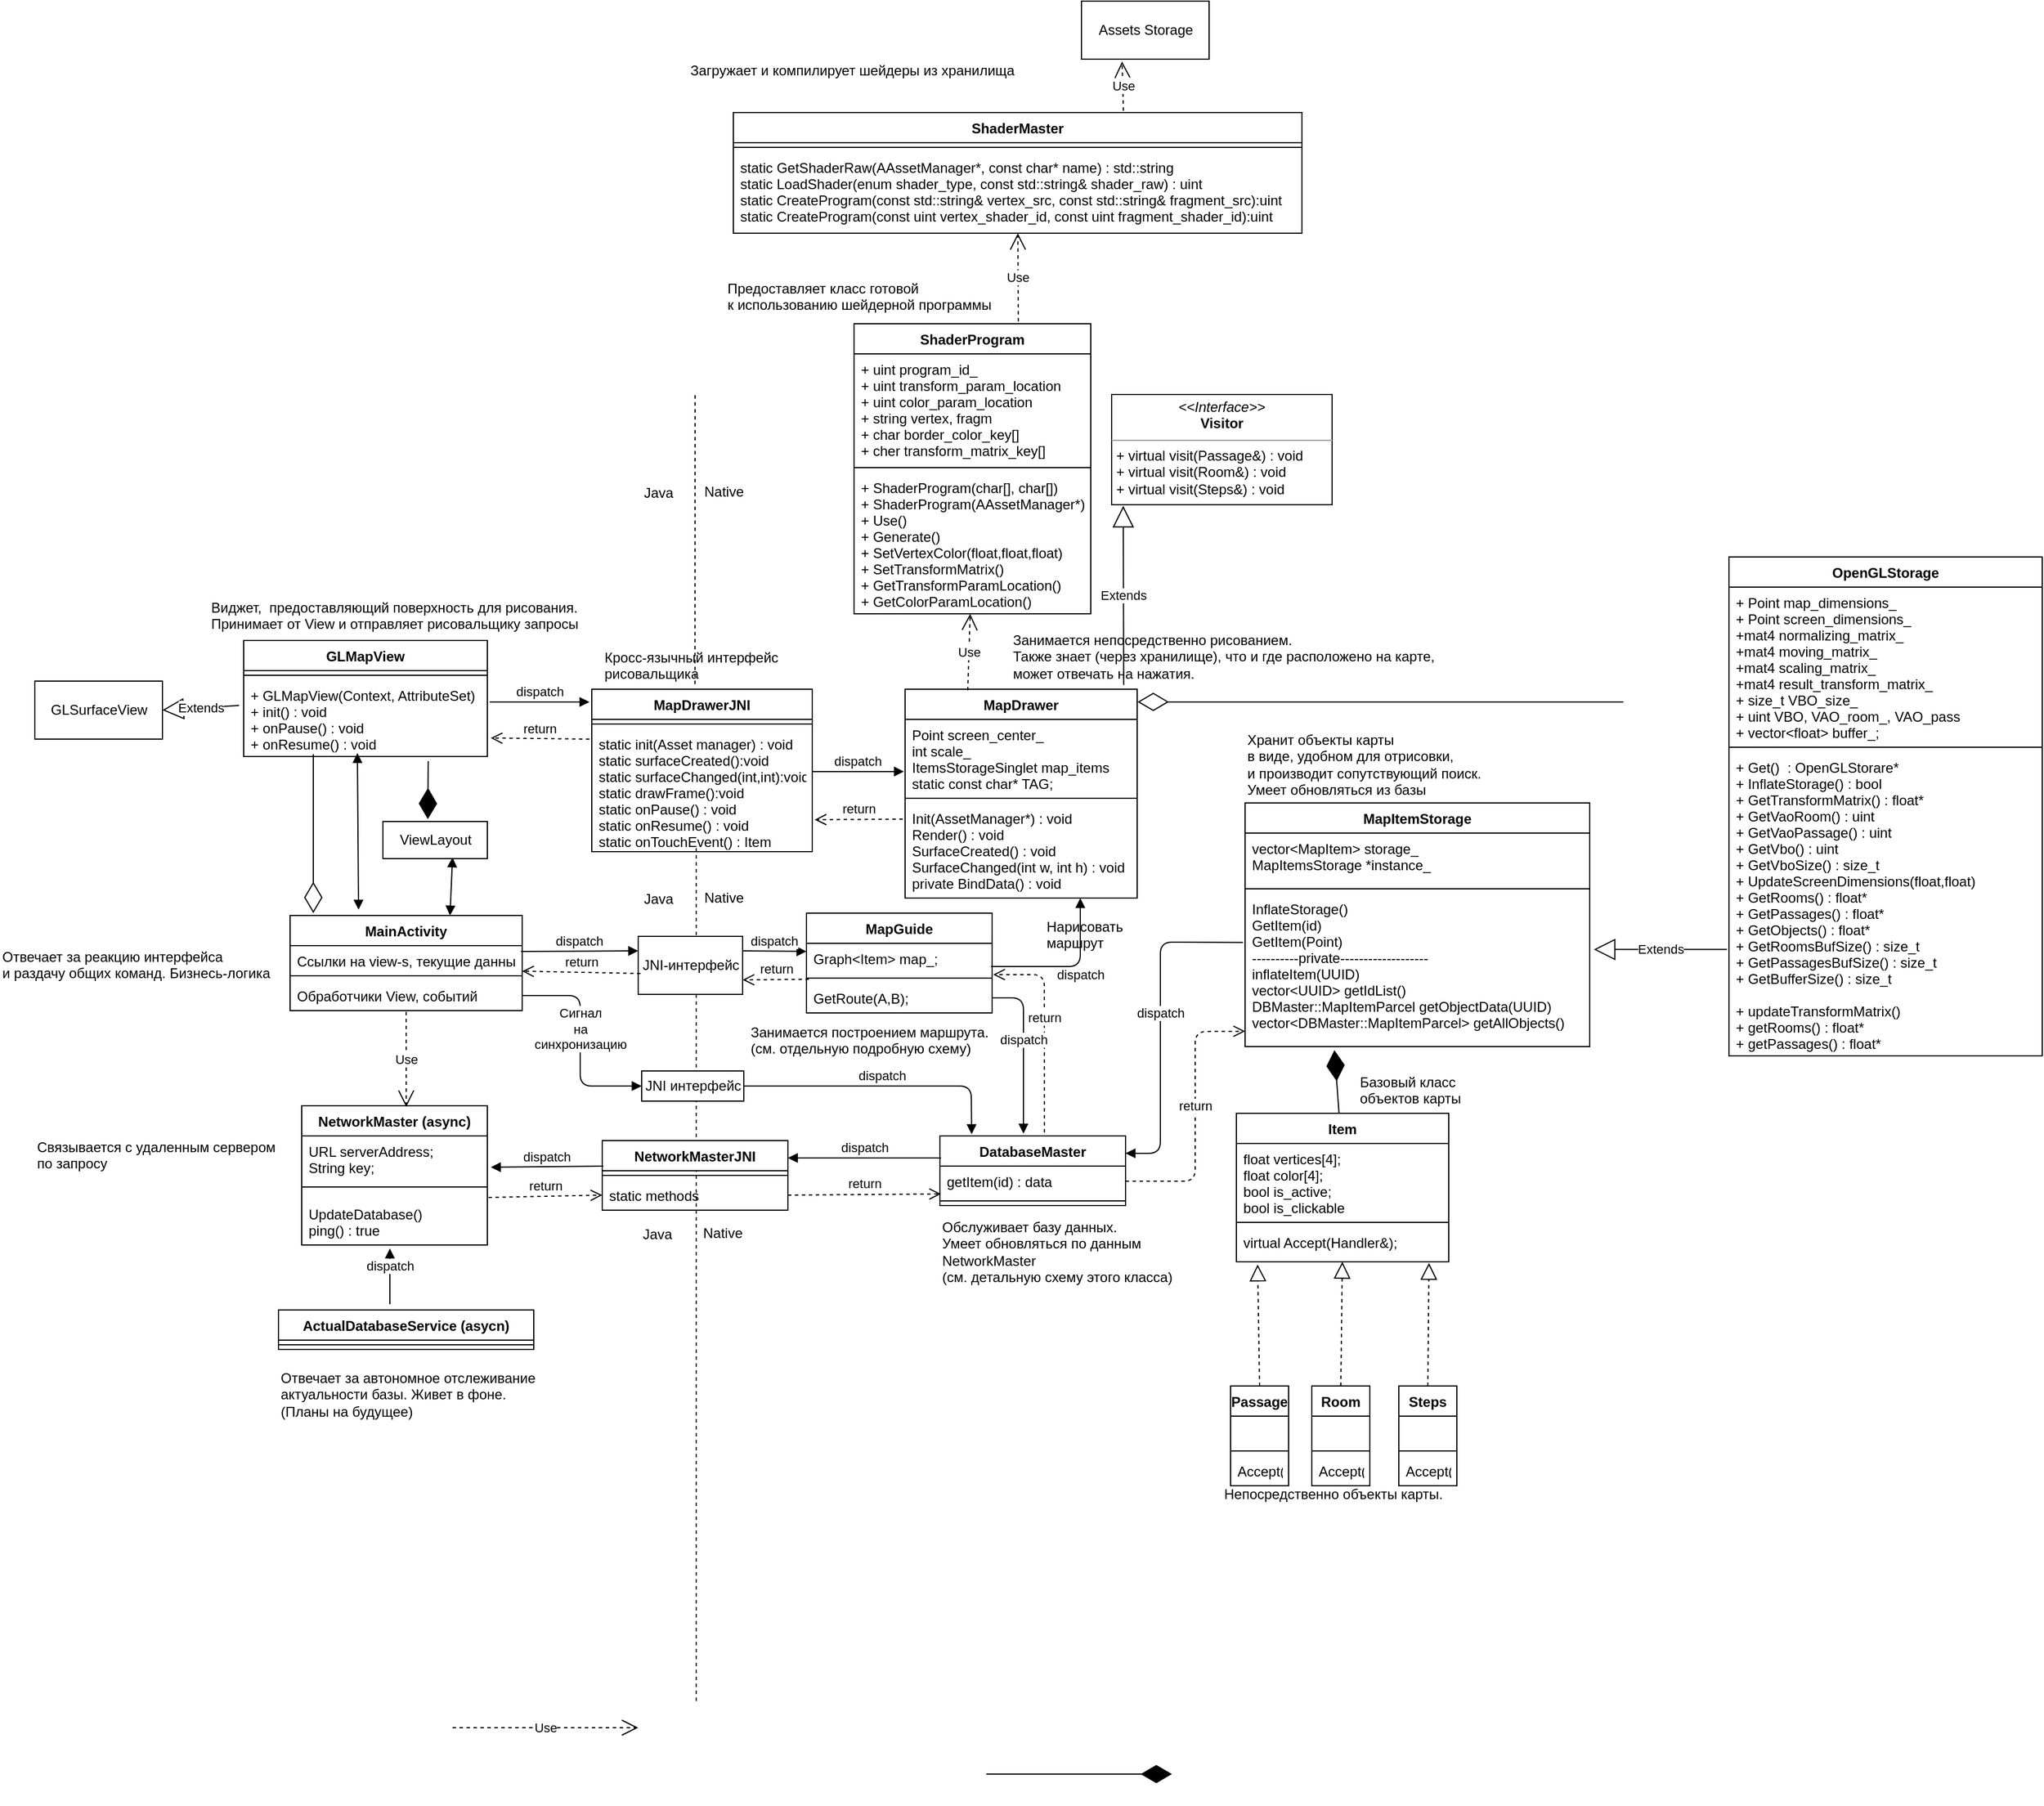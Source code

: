<mxfile version="10.6.6" type="github"><diagram id="JObJFHsDsAyNmRAxUqJW" name="Page-1"><mxGraphModel dx="1889" dy="1781" grid="1" gridSize="10" guides="1" tooltips="1" connect="1" arrows="1" fold="1" page="1" pageScale="1" pageWidth="827" pageHeight="1169" math="0" shadow="0"><root><mxCell id="0"/><mxCell id="1" parent="0"/><mxCell id="-09ubPwVREnSHtqxiurW-2" value="MainActivity" style="swimlane;fontStyle=1;align=center;verticalAlign=top;childLayout=stackLayout;horizontal=1;startSize=26;horizontalStack=0;resizeParent=1;resizeParentMax=0;resizeLast=0;collapsible=1;marginBottom=0;" parent="1" vertex="1"><mxGeometry x="110" y="100" width="200" height="82" as="geometry"/></mxCell><mxCell id="-09ubPwVREnSHtqxiurW-3" value="Ссылки на view-s, текущие данные" style="text;strokeColor=none;fillColor=none;align=left;verticalAlign=top;spacingLeft=4;spacingRight=4;overflow=hidden;rotatable=0;points=[[0,0.5],[1,0.5]];portConstraint=eastwest;" parent="-09ubPwVREnSHtqxiurW-2" vertex="1"><mxGeometry y="26" width="200" height="22" as="geometry"/></mxCell><mxCell id="-09ubPwVREnSHtqxiurW-4" value="" style="line;strokeWidth=1;fillColor=none;align=left;verticalAlign=middle;spacingTop=-1;spacingLeft=3;spacingRight=3;rotatable=0;labelPosition=right;points=[];portConstraint=eastwest;" parent="-09ubPwVREnSHtqxiurW-2" vertex="1"><mxGeometry y="48" width="200" height="8" as="geometry"/></mxCell><mxCell id="-09ubPwVREnSHtqxiurW-5" value="Обработчики View, событий" style="text;strokeColor=none;fillColor=none;align=left;verticalAlign=top;spacingLeft=4;spacingRight=4;overflow=hidden;rotatable=0;points=[[0,0.5],[1,0.5]];portConstraint=eastwest;" parent="-09ubPwVREnSHtqxiurW-2" vertex="1"><mxGeometry y="56" width="200" height="26" as="geometry"/></mxCell><mxCell id="D-iuBu81aCTmKDNgx_cH-1" value="MapDrawer" style="swimlane;fontStyle=1;align=center;verticalAlign=top;childLayout=stackLayout;horizontal=1;startSize=26;horizontalStack=0;resizeParent=1;resizeParentMax=0;resizeLast=0;collapsible=1;marginBottom=0;" parent="1" vertex="1"><mxGeometry x="640" y="-95" width="200" height="180" as="geometry"/></mxCell><mxCell id="D-iuBu81aCTmKDNgx_cH-2" value="Point screen_center_&#10;int scale_&#10;ItemsStorageSinglet map_items&#10;static const char* TAG;" style="text;strokeColor=none;fillColor=none;align=left;verticalAlign=top;spacingLeft=4;spacingRight=4;overflow=hidden;rotatable=0;points=[[0,0.5],[1,0.5]];portConstraint=eastwest;" parent="D-iuBu81aCTmKDNgx_cH-1" vertex="1"><mxGeometry y="26" width="200" height="64" as="geometry"/></mxCell><mxCell id="D-iuBu81aCTmKDNgx_cH-3" value="" style="line;strokeWidth=1;fillColor=none;align=left;verticalAlign=middle;spacingTop=-1;spacingLeft=3;spacingRight=3;rotatable=0;labelPosition=right;points=[];portConstraint=eastwest;" parent="D-iuBu81aCTmKDNgx_cH-1" vertex="1"><mxGeometry y="90" width="200" height="8" as="geometry"/></mxCell><mxCell id="D-iuBu81aCTmKDNgx_cH-4" value="Init(AssetManager*) : void&#10;Render() : void&#10;SurfaceCreated() : void&#10;SurfaceChanged(int w, int h) : void&#10;private BindData() : void&#10;&#10;" style="text;strokeColor=none;fillColor=none;align=left;verticalAlign=top;spacingLeft=4;spacingRight=4;overflow=hidden;rotatable=0;points=[[0,0.5],[1,0.5]];portConstraint=eastwest;" parent="D-iuBu81aCTmKDNgx_cH-1" vertex="1"><mxGeometry y="98" width="200" height="82" as="geometry"/></mxCell><mxCell id="D-iuBu81aCTmKDNgx_cH-6" value="MapItemStorage&#10;&#10;" style="swimlane;fontStyle=1;align=center;verticalAlign=top;childLayout=stackLayout;horizontal=1;startSize=26;horizontalStack=0;resizeParent=1;resizeParentMax=0;resizeLast=0;collapsible=1;marginBottom=0;" parent="1" vertex="1"><mxGeometry x="933" y="3" width="297" height="210" as="geometry"/></mxCell><mxCell id="D-iuBu81aCTmKDNgx_cH-7" value="vector&lt;MapItem&gt; storage_&#10;MapItemsStorage *instance_" style="text;strokeColor=none;fillColor=none;align=left;verticalAlign=top;spacingLeft=4;spacingRight=4;overflow=hidden;rotatable=0;points=[[0,0.5],[1,0.5]];portConstraint=eastwest;" parent="D-iuBu81aCTmKDNgx_cH-6" vertex="1"><mxGeometry y="26" width="297" height="44" as="geometry"/></mxCell><mxCell id="D-iuBu81aCTmKDNgx_cH-8" value="" style="line;strokeWidth=1;fillColor=none;align=left;verticalAlign=middle;spacingTop=-1;spacingLeft=3;spacingRight=3;rotatable=0;labelPosition=right;points=[];portConstraint=eastwest;" parent="D-iuBu81aCTmKDNgx_cH-6" vertex="1"><mxGeometry y="70" width="297" height="8" as="geometry"/></mxCell><mxCell id="D-iuBu81aCTmKDNgx_cH-9" value="InflateStorage()&#10;GetItem(id)&#10;GetItem(Point)&#10;----------private-------------------&#10;inflateItem(UUID)&#10;vector&lt;UUID&gt; getIdList()&#10;DBMaster::MapItemParcel getObjectData(UUID)&#10;vector&lt;DBMaster::MapItemParcel&gt; getAllObjects()&#10;" style="text;strokeColor=none;fillColor=none;align=left;verticalAlign=top;spacingLeft=4;spacingRight=4;overflow=hidden;rotatable=0;points=[[0,0.5],[1,0.5]];portConstraint=eastwest;" parent="D-iuBu81aCTmKDNgx_cH-6" vertex="1"><mxGeometry y="78" width="297" height="132" as="geometry"/></mxCell><mxCell id="D-iuBu81aCTmKDNgx_cH-11" value="Item&#10;&#10;" style="swimlane;fontStyle=1;align=center;verticalAlign=top;childLayout=stackLayout;horizontal=1;startSize=26;horizontalStack=0;resizeParent=1;resizeParentMax=0;resizeLast=0;collapsible=1;marginBottom=0;" parent="1" vertex="1"><mxGeometry x="925.5" y="270.5" width="183" height="128" as="geometry"/></mxCell><mxCell id="D-iuBu81aCTmKDNgx_cH-12" value="float vertices[4];&#10;float color[4];&#10;bool is_active;&#10;bool is_clickable" style="text;strokeColor=none;fillColor=none;align=left;verticalAlign=top;spacingLeft=4;spacingRight=4;overflow=hidden;rotatable=0;points=[[0,0.5],[1,0.5]];portConstraint=eastwest;" parent="D-iuBu81aCTmKDNgx_cH-11" vertex="1"><mxGeometry y="26" width="183" height="64" as="geometry"/></mxCell><mxCell id="D-iuBu81aCTmKDNgx_cH-13" value="" style="line;strokeWidth=1;fillColor=none;align=left;verticalAlign=middle;spacingTop=-1;spacingLeft=3;spacingRight=3;rotatable=0;labelPosition=right;points=[];portConstraint=eastwest;" parent="D-iuBu81aCTmKDNgx_cH-11" vertex="1"><mxGeometry y="90" width="183" height="8" as="geometry"/></mxCell><mxCell id="D-iuBu81aCTmKDNgx_cH-14" value="virtual Accept(Handler&amp;);" style="text;strokeColor=none;fillColor=none;align=left;verticalAlign=top;spacingLeft=4;spacingRight=4;overflow=hidden;rotatable=0;points=[[0,0.5],[1,0.5]];portConstraint=eastwest;" parent="D-iuBu81aCTmKDNgx_cH-11" vertex="1"><mxGeometry y="98" width="183" height="30" as="geometry"/></mxCell><mxCell id="D-iuBu81aCTmKDNgx_cH-15" value="" style="endArrow=diamondThin;endFill=1;endSize=24;html=1;" parent="1" edge="1"><mxGeometry width="160" relative="1" as="geometry"><mxPoint x="1014" y="271" as="sourcePoint"/><mxPoint x="1010" y="216" as="targetPoint"/></mxGeometry></mxCell><mxCell id="D-iuBu81aCTmKDNgx_cH-16" value="Passage" style="swimlane;fontStyle=1;align=center;verticalAlign=top;childLayout=stackLayout;horizontal=1;startSize=26;horizontalStack=0;resizeParent=1;resizeParentMax=0;resizeLast=0;collapsible=1;marginBottom=0;" parent="1" vertex="1"><mxGeometry x="920.5" y="505.5" width="50" height="86" as="geometry"/></mxCell><mxCell id="D-iuBu81aCTmKDNgx_cH-17" value=" " style="text;strokeColor=none;fillColor=none;align=left;verticalAlign=top;spacingLeft=4;spacingRight=4;overflow=hidden;rotatable=0;points=[[0,0.5],[1,0.5]];portConstraint=eastwest;" parent="D-iuBu81aCTmKDNgx_cH-16" vertex="1"><mxGeometry y="26" width="50" height="26" as="geometry"/></mxCell><mxCell id="D-iuBu81aCTmKDNgx_cH-18" value="" style="line;strokeWidth=1;fillColor=none;align=left;verticalAlign=middle;spacingTop=-1;spacingLeft=3;spacingRight=3;rotatable=0;labelPosition=right;points=[];portConstraint=eastwest;" parent="D-iuBu81aCTmKDNgx_cH-16" vertex="1"><mxGeometry y="52" width="50" height="8" as="geometry"/></mxCell><mxCell id="D-iuBu81aCTmKDNgx_cH-19" value="Accept()" style="text;strokeColor=none;fillColor=none;align=left;verticalAlign=top;spacingLeft=4;spacingRight=4;overflow=hidden;rotatable=0;points=[[0,0.5],[1,0.5]];portConstraint=eastwest;" parent="D-iuBu81aCTmKDNgx_cH-16" vertex="1"><mxGeometry y="60" width="50" height="26" as="geometry"/></mxCell><mxCell id="D-iuBu81aCTmKDNgx_cH-20" value="Room" style="swimlane;fontStyle=1;align=center;verticalAlign=top;childLayout=stackLayout;horizontal=1;startSize=26;horizontalStack=0;resizeParent=1;resizeParentMax=0;resizeLast=0;collapsible=1;marginBottom=0;" parent="1" vertex="1"><mxGeometry x="990.5" y="505.5" width="50" height="86" as="geometry"/></mxCell><mxCell id="D-iuBu81aCTmKDNgx_cH-21" value=" " style="text;strokeColor=none;fillColor=none;align=left;verticalAlign=top;spacingLeft=4;spacingRight=4;overflow=hidden;rotatable=0;points=[[0,0.5],[1,0.5]];portConstraint=eastwest;" parent="D-iuBu81aCTmKDNgx_cH-20" vertex="1"><mxGeometry y="26" width="50" height="26" as="geometry"/></mxCell><mxCell id="D-iuBu81aCTmKDNgx_cH-22" value="" style="line;strokeWidth=1;fillColor=none;align=left;verticalAlign=middle;spacingTop=-1;spacingLeft=3;spacingRight=3;rotatable=0;labelPosition=right;points=[];portConstraint=eastwest;" parent="D-iuBu81aCTmKDNgx_cH-20" vertex="1"><mxGeometry y="52" width="50" height="8" as="geometry"/></mxCell><mxCell id="D-iuBu81aCTmKDNgx_cH-23" value="Accept()" style="text;strokeColor=none;fillColor=none;align=left;verticalAlign=top;spacingLeft=4;spacingRight=4;overflow=hidden;rotatable=0;points=[[0,0.5],[1,0.5]];portConstraint=eastwest;" parent="D-iuBu81aCTmKDNgx_cH-20" vertex="1"><mxGeometry y="60" width="50" height="26" as="geometry"/></mxCell><mxCell id="D-iuBu81aCTmKDNgx_cH-24" value="Steps&#10;&#10;" style="swimlane;fontStyle=1;align=center;verticalAlign=top;childLayout=stackLayout;horizontal=1;startSize=26;horizontalStack=0;resizeParent=1;resizeParentMax=0;resizeLast=0;collapsible=1;marginBottom=0;" parent="1" vertex="1"><mxGeometry x="1065.5" y="505.5" width="50" height="86" as="geometry"/></mxCell><mxCell id="D-iuBu81aCTmKDNgx_cH-25" value=" " style="text;strokeColor=none;fillColor=none;align=left;verticalAlign=top;spacingLeft=4;spacingRight=4;overflow=hidden;rotatable=0;points=[[0,0.5],[1,0.5]];portConstraint=eastwest;" parent="D-iuBu81aCTmKDNgx_cH-24" vertex="1"><mxGeometry y="26" width="50" height="26" as="geometry"/></mxCell><mxCell id="D-iuBu81aCTmKDNgx_cH-26" value="" style="line;strokeWidth=1;fillColor=none;align=left;verticalAlign=middle;spacingTop=-1;spacingLeft=3;spacingRight=3;rotatable=0;labelPosition=right;points=[];portConstraint=eastwest;" parent="D-iuBu81aCTmKDNgx_cH-24" vertex="1"><mxGeometry y="52" width="50" height="8" as="geometry"/></mxCell><mxCell id="D-iuBu81aCTmKDNgx_cH-27" value="Accept()" style="text;strokeColor=none;fillColor=none;align=left;verticalAlign=top;spacingLeft=4;spacingRight=4;overflow=hidden;rotatable=0;points=[[0,0.5],[1,0.5]];portConstraint=eastwest;" parent="D-iuBu81aCTmKDNgx_cH-24" vertex="1"><mxGeometry y="60" width="50" height="26" as="geometry"/></mxCell><mxCell id="D-iuBu81aCTmKDNgx_cH-30" value="" style="endArrow=block;dashed=1;endFill=0;endSize=12;html=1;exitX=0.5;exitY=0;exitDx=0;exitDy=0;entryX=0.907;entryY=1.033;entryDx=0;entryDy=0;entryPerimeter=0;" parent="1" source="D-iuBu81aCTmKDNgx_cH-24" target="D-iuBu81aCTmKDNgx_cH-14" edge="1"><mxGeometry width="160" relative="1" as="geometry"><mxPoint x="820" y="615" as="sourcePoint"/><mxPoint x="800" y="546" as="targetPoint"/><Array as="points"/></mxGeometry></mxCell><mxCell id="D-iuBu81aCTmKDNgx_cH-33" value="" style="endArrow=block;dashed=1;endFill=0;endSize=12;html=1;exitX=0.5;exitY=0;exitDx=0;exitDy=0;entryX=0.1;entryY=1.077;entryDx=0;entryDy=0;entryPerimeter=0;" parent="1" source="D-iuBu81aCTmKDNgx_cH-16" target="D-iuBu81aCTmKDNgx_cH-14" edge="1"><mxGeometry width="160" relative="1" as="geometry"><mxPoint x="470" y="595" as="sourcePoint"/><mxPoint x="659" y="614" as="targetPoint"/><Array as="points"/></mxGeometry></mxCell><mxCell id="D-iuBu81aCTmKDNgx_cH-34" value="" style="endArrow=block;dashed=1;endFill=0;endSize=12;html=1;exitX=0.5;exitY=0;exitDx=0;exitDy=0;" parent="1" source="D-iuBu81aCTmKDNgx_cH-20" target="D-iuBu81aCTmKDNgx_cH-14" edge="1"><mxGeometry width="160" relative="1" as="geometry"><mxPoint x="650" y="635" as="sourcePoint"/><mxPoint x="707" y="546" as="targetPoint"/></mxGeometry></mxCell><mxCell id="D-iuBu81aCTmKDNgx_cH-39" value="ActualDatabaseService (asycn)" style="swimlane;fontStyle=1;align=center;verticalAlign=top;childLayout=stackLayout;horizontal=1;startSize=26;horizontalStack=0;resizeParent=1;resizeParentMax=0;resizeLast=0;collapsible=1;marginBottom=0;" parent="1" vertex="1"><mxGeometry x="100" y="440" width="220" height="34" as="geometry"/></mxCell><mxCell id="D-iuBu81aCTmKDNgx_cH-41" value="" style="line;strokeWidth=1;fillColor=none;align=left;verticalAlign=middle;spacingTop=-1;spacingLeft=3;spacingRight=3;rotatable=0;labelPosition=right;points=[];portConstraint=eastwest;" parent="D-iuBu81aCTmKDNgx_cH-39" vertex="1"><mxGeometry y="26" width="220" height="8" as="geometry"/></mxCell><mxCell id="D-iuBu81aCTmKDNgx_cH-43" value="ViewLayout&lt;br&gt;" style="html=1;" parent="1" vertex="1"><mxGeometry x="190" y="19" width="90" height="32" as="geometry"/></mxCell><mxCell id="D-iuBu81aCTmKDNgx_cH-44" value="" style="endArrow=block;startArrow=block;endFill=1;startFill=1;html=1;entryX=0.689;entryY=0;entryDx=0;entryDy=0;entryPerimeter=0;" parent="1" target="-09ubPwVREnSHtqxiurW-2" edge="1"><mxGeometry width="160" relative="1" as="geometry"><mxPoint x="250" y="50" as="sourcePoint"/><mxPoint x="193" y="100" as="targetPoint"/></mxGeometry></mxCell><mxCell id="D-iuBu81aCTmKDNgx_cH-53" value="NetworkMaster (async)&#10;" style="swimlane;fontStyle=1;align=center;verticalAlign=top;childLayout=stackLayout;horizontal=1;startSize=26;horizontalStack=0;resizeParent=1;resizeParentMax=0;resizeLast=0;collapsible=1;marginBottom=0;" parent="1" vertex="1"><mxGeometry x="120" y="264" width="160" height="120" as="geometry"/></mxCell><mxCell id="D-iuBu81aCTmKDNgx_cH-54" value="URL serverAddress;&#10;String key;&#10;" style="text;strokeColor=none;fillColor=none;align=left;verticalAlign=top;spacingLeft=4;spacingRight=4;overflow=hidden;rotatable=0;points=[[0,0.5],[1,0.5]];portConstraint=eastwest;" parent="D-iuBu81aCTmKDNgx_cH-53" vertex="1"><mxGeometry y="26" width="160" height="34" as="geometry"/></mxCell><mxCell id="D-iuBu81aCTmKDNgx_cH-55" value="" style="line;strokeWidth=1;fillColor=none;align=left;verticalAlign=middle;spacingTop=-1;spacingLeft=3;spacingRight=3;rotatable=0;labelPosition=right;points=[];portConstraint=eastwest;" parent="D-iuBu81aCTmKDNgx_cH-53" vertex="1"><mxGeometry y="60" width="160" height="20" as="geometry"/></mxCell><mxCell id="D-iuBu81aCTmKDNgx_cH-56" value="UpdateDatabase()&#10;ping() : true&#10;" style="text;strokeColor=none;fillColor=none;align=left;verticalAlign=top;spacingLeft=4;spacingRight=4;overflow=hidden;rotatable=0;points=[[0,0.5],[1,0.5]];portConstraint=eastwest;" parent="D-iuBu81aCTmKDNgx_cH-53" vertex="1"><mxGeometry y="80" width="160" height="40" as="geometry"/></mxCell><mxCell id="D-iuBu81aCTmKDNgx_cH-45" value="DatabaseMaster" style="swimlane;fontStyle=1;align=center;verticalAlign=top;childLayout=stackLayout;horizontal=1;startSize=26;horizontalStack=0;resizeParent=1;resizeParentMax=0;resizeLast=0;collapsible=1;marginBottom=0;" parent="1" vertex="1"><mxGeometry x="670" y="290" width="160" height="60" as="geometry"/></mxCell><mxCell id="D-iuBu81aCTmKDNgx_cH-46" value="getItem(id) : data" style="text;strokeColor=none;fillColor=none;align=left;verticalAlign=top;spacingLeft=4;spacingRight=4;overflow=hidden;rotatable=0;points=[[0,0.5],[1,0.5]];portConstraint=eastwest;" parent="D-iuBu81aCTmKDNgx_cH-45" vertex="1"><mxGeometry y="26" width="160" height="26" as="geometry"/></mxCell><mxCell id="D-iuBu81aCTmKDNgx_cH-47" value="" style="line;strokeWidth=1;fillColor=none;align=left;verticalAlign=middle;spacingTop=-1;spacingLeft=3;spacingRight=3;rotatable=0;labelPosition=right;points=[];portConstraint=eastwest;" parent="D-iuBu81aCTmKDNgx_cH-45" vertex="1"><mxGeometry y="52" width="160" height="8" as="geometry"/></mxCell><mxCell id="D-iuBu81aCTmKDNgx_cH-66" value="" style="endArrow=diamondThin;endFill=1;endSize=24;html=1;entryX=0.43;entryY=-0.062;entryDx=0;entryDy=0;entryPerimeter=0;" parent="1" target="D-iuBu81aCTmKDNgx_cH-43" edge="1"><mxGeometry width="160" relative="1" as="geometry"><mxPoint x="229" y="-33" as="sourcePoint"/><mxPoint x="120" as="targetPoint"/></mxGeometry></mxCell><mxCell id="D-iuBu81aCTmKDNgx_cH-74" value="MapGuide" style="swimlane;fontStyle=1;align=center;verticalAlign=top;childLayout=stackLayout;horizontal=1;startSize=26;horizontalStack=0;resizeParent=1;resizeParentMax=0;resizeLast=0;collapsible=1;marginBottom=0;" parent="1" vertex="1"><mxGeometry x="555" y="98" width="160" height="86" as="geometry"/></mxCell><mxCell id="D-iuBu81aCTmKDNgx_cH-75" value="Graph&lt;Item&gt; map_;" style="text;strokeColor=none;fillColor=none;align=left;verticalAlign=top;spacingLeft=4;spacingRight=4;overflow=hidden;rotatable=0;points=[[0,0.5],[1,0.5]];portConstraint=eastwest;" parent="D-iuBu81aCTmKDNgx_cH-74" vertex="1"><mxGeometry y="26" width="160" height="26" as="geometry"/></mxCell><mxCell id="D-iuBu81aCTmKDNgx_cH-76" value="" style="line;strokeWidth=1;fillColor=none;align=left;verticalAlign=middle;spacingTop=-1;spacingLeft=3;spacingRight=3;rotatable=0;labelPosition=right;points=[];portConstraint=eastwest;" parent="D-iuBu81aCTmKDNgx_cH-74" vertex="1"><mxGeometry y="52" width="160" height="8" as="geometry"/></mxCell><mxCell id="D-iuBu81aCTmKDNgx_cH-77" value="GetRoute(A,B);" style="text;strokeColor=none;fillColor=none;align=left;verticalAlign=top;spacingLeft=4;spacingRight=4;overflow=hidden;rotatable=0;points=[[0,0.5],[1,0.5]];portConstraint=eastwest;" parent="D-iuBu81aCTmKDNgx_cH-74" vertex="1"><mxGeometry y="60" width="160" height="26" as="geometry"/></mxCell><mxCell id="Pc6tidjPxC1GmrW9i4BO-1" value="GLSurfaceView&lt;br&gt;" style="html=1;" parent="1" vertex="1"><mxGeometry x="-110" y="-102" width="110" height="50" as="geometry"/></mxCell><mxCell id="Pc6tidjPxC1GmrW9i4BO-2" value="Extends" style="endArrow=block;endSize=16;endFill=0;html=1;exitX=-0.019;exitY=0.333;exitDx=0;exitDy=0;entryX=1;entryY=0.5;entryDx=0;entryDy=0;exitPerimeter=0;" parent="1" source="Pc6tidjPxC1GmrW9i4BO-46" target="Pc6tidjPxC1GmrW9i4BO-1" edge="1"><mxGeometry width="160" relative="1" as="geometry"><mxPoint x="190" y="-80" as="sourcePoint"/><mxPoint x="400" y="-120" as="targetPoint"/></mxGeometry></mxCell><mxCell id="Pc6tidjPxC1GmrW9i4BO-4" value="MapDrawerJNI" style="swimlane;fontStyle=1;align=center;verticalAlign=top;childLayout=stackLayout;horizontal=1;startSize=26;horizontalStack=0;resizeParent=1;resizeParentMax=0;resizeLast=0;collapsible=1;marginBottom=0;" parent="1" vertex="1"><mxGeometry x="370" y="-95" width="190" height="140" as="geometry"/></mxCell><mxCell id="Pc6tidjPxC1GmrW9i4BO-6" value="" style="line;strokeWidth=1;fillColor=none;align=left;verticalAlign=middle;spacingTop=-1;spacingLeft=3;spacingRight=3;rotatable=0;labelPosition=right;points=[];portConstraint=eastwest;" parent="Pc6tidjPxC1GmrW9i4BO-4" vertex="1"><mxGeometry y="26" width="190" height="8" as="geometry"/></mxCell><mxCell id="Pc6tidjPxC1GmrW9i4BO-7" value="static init(Asset manager) : void&#10;static surfaceCreated():void&#10;static surfaceChanged(int,int):void&#10;static drawFrame():void&#10;static onPause() : void&#10;static onResume() : void&#10;static onTouchEvent() : Item&#10;" style="text;strokeColor=none;fillColor=none;align=left;verticalAlign=top;spacingLeft=4;spacingRight=4;overflow=hidden;rotatable=0;points=[[0,0.5],[1,0.5]];portConstraint=eastwest;" parent="Pc6tidjPxC1GmrW9i4BO-4" vertex="1"><mxGeometry y="34" width="190" height="106" as="geometry"/></mxCell><mxCell id="Pc6tidjPxC1GmrW9i4BO-12" value="ShaderMaster" style="swimlane;fontStyle=1;align=center;verticalAlign=top;childLayout=stackLayout;horizontal=1;startSize=26;horizontalStack=0;resizeParent=1;resizeParentMax=0;resizeLast=0;collapsible=1;marginBottom=0;" parent="1" vertex="1"><mxGeometry x="492" y="-592" width="490" height="104" as="geometry"/></mxCell><mxCell id="Pc6tidjPxC1GmrW9i4BO-14" value="" style="line;strokeWidth=1;fillColor=none;align=left;verticalAlign=middle;spacingTop=-1;spacingLeft=3;spacingRight=3;rotatable=0;labelPosition=right;points=[];portConstraint=eastwest;" parent="Pc6tidjPxC1GmrW9i4BO-12" vertex="1"><mxGeometry y="26" width="490" height="8" as="geometry"/></mxCell><mxCell id="Pc6tidjPxC1GmrW9i4BO-15" value="static GetShaderRaw(AAssetManager*, const char* name) : std::string&#10;static LoadShader(enum shader_type, const std::string&amp; shader_raw) : uint&#10;static CreateProgram(const std::string&amp; vertex_src, const std::string&amp; fragment_src):uint&#10;static CreateProgram(const uint vertex_shader_id, const uint fragment_shader_id):uint&#10;" style="text;strokeColor=none;fillColor=none;align=left;verticalAlign=top;spacingLeft=4;spacingRight=4;overflow=hidden;rotatable=0;points=[[0,0.5],[1,0.5]];portConstraint=eastwest;" parent="Pc6tidjPxC1GmrW9i4BO-12" vertex="1"><mxGeometry y="34" width="490" height="70" as="geometry"/></mxCell><mxCell id="Pc6tidjPxC1GmrW9i4BO-18" value="dispatch" style="html=1;verticalAlign=bottom;endArrow=block;exitX=1.01;exitY=0.288;exitDx=0;exitDy=0;exitPerimeter=0;" parent="1" source="Pc6tidjPxC1GmrW9i4BO-46" edge="1"><mxGeometry width="80" relative="1" as="geometry"><mxPoint x="245" y="-55" as="sourcePoint"/><mxPoint x="368" y="-84" as="targetPoint"/></mxGeometry></mxCell><mxCell id="Pc6tidjPxC1GmrW9i4BO-19" value="dispatch" style="html=1;verticalAlign=bottom;endArrow=block;entryX=-0.005;entryY=0.703;entryDx=0;entryDy=0;entryPerimeter=0;" parent="1" target="D-iuBu81aCTmKDNgx_cH-2" edge="1"><mxGeometry width="80" relative="1" as="geometry"><mxPoint x="560" y="-24" as="sourcePoint"/><mxPoint x="640" y="-30" as="targetPoint"/></mxGeometry></mxCell><mxCell id="Pc6tidjPxC1GmrW9i4BO-22" value="" style="endArrow=none;dashed=1;html=1;" parent="1" edge="1"><mxGeometry width="50" height="50" relative="1" as="geometry"><mxPoint x="460" y="777" as="sourcePoint"/><mxPoint x="460" y="40" as="targetPoint"/></mxGeometry></mxCell><mxCell id="Pc6tidjPxC1GmrW9i4BO-25" value="Java" style="text;html=1;resizable=0;points=[];autosize=1;align=left;verticalAlign=top;spacingTop=-4;" parent="1" vertex="1"><mxGeometry x="413" y="-274" width="40" height="20" as="geometry"/></mxCell><mxCell id="Pc6tidjPxC1GmrW9i4BO-26" value="Native&lt;br&gt;" style="text;html=1;resizable=0;points=[];autosize=1;align=left;verticalAlign=top;spacingTop=-4;" parent="1" vertex="1"><mxGeometry x="465" y="-275" width="50" height="20" as="geometry"/></mxCell><mxCell id="Pc6tidjPxC1GmrW9i4BO-28" value="Java" style="text;html=1;resizable=0;points=[];autosize=1;align=left;verticalAlign=top;spacingTop=-4;" parent="1" vertex="1"><mxGeometry x="413" y="75.5" width="40" height="20" as="geometry"/></mxCell><mxCell id="Pc6tidjPxC1GmrW9i4BO-29" value="Native&lt;br&gt;" style="text;html=1;resizable=0;points=[];autosize=1;align=left;verticalAlign=top;spacingTop=-4;" parent="1" vertex="1"><mxGeometry x="465" y="74.5" width="50" height="20" as="geometry"/></mxCell><mxCell id="Pc6tidjPxC1GmrW9i4BO-31" value="Java" style="text;html=1;resizable=0;points=[];autosize=1;align=left;verticalAlign=top;spacingTop=-4;" parent="1" vertex="1"><mxGeometry x="412" y="365" width="40" height="20" as="geometry"/></mxCell><mxCell id="Pc6tidjPxC1GmrW9i4BO-32" value="Native&lt;br&gt;" style="text;html=1;resizable=0;points=[];autosize=1;align=left;verticalAlign=top;spacingTop=-4;" parent="1" vertex="1"><mxGeometry x="464" y="364" width="50" height="20" as="geometry"/></mxCell><mxCell id="Pc6tidjPxC1GmrW9i4BO-33" value="" style="endArrow=none;dashed=1;html=1;exitX=0.468;exitY=-0.031;exitDx=0;exitDy=0;exitPerimeter=0;" parent="1" source="Pc6tidjPxC1GmrW9i4BO-4" edge="1"><mxGeometry width="50" height="50" relative="1" as="geometry"><mxPoint x="440" y="-300" as="sourcePoint"/><mxPoint x="459" y="-350" as="targetPoint"/></mxGeometry></mxCell><mxCell id="Pc6tidjPxC1GmrW9i4BO-35" value="Assets Storage" style="html=1;" parent="1" vertex="1"><mxGeometry x="792" y="-688" width="110" height="50" as="geometry"/></mxCell><mxCell id="Pc6tidjPxC1GmrW9i4BO-36" value="Use" style="endArrow=open;endSize=12;dashed=1;html=1;exitX=0.686;exitY=-0.015;exitDx=0;exitDy=0;exitPerimeter=0;entryX=0.318;entryY=1.04;entryDx=0;entryDy=0;entryPerimeter=0;" parent="1" source="Pc6tidjPxC1GmrW9i4BO-12" target="Pc6tidjPxC1GmrW9i4BO-35" edge="1"><mxGeometry width="160" relative="1" as="geometry"><mxPoint x="772" y="-428" as="sourcePoint"/><mxPoint x="932" y="-428" as="targetPoint"/></mxGeometry></mxCell><mxCell id="Pc6tidjPxC1GmrW9i4BO-43" value="GLMapView" style="swimlane;fontStyle=1;align=center;verticalAlign=top;childLayout=stackLayout;horizontal=1;startSize=26;horizontalStack=0;resizeParent=1;resizeParentMax=0;resizeLast=0;collapsible=1;marginBottom=0;" parent="1" vertex="1"><mxGeometry x="70" y="-137" width="210" height="100" as="geometry"/></mxCell><mxCell id="Pc6tidjPxC1GmrW9i4BO-45" value="" style="line;strokeWidth=1;fillColor=none;align=left;verticalAlign=middle;spacingTop=-1;spacingLeft=3;spacingRight=3;rotatable=0;labelPosition=right;points=[];portConstraint=eastwest;" parent="Pc6tidjPxC1GmrW9i4BO-43" vertex="1"><mxGeometry y="26" width="210" height="8" as="geometry"/></mxCell><mxCell id="Pc6tidjPxC1GmrW9i4BO-46" value="+ GLMapView(Context, AttributeSet)&#10;+ init() : void&#10;+ onPause() : void&#10;+ onResume() : void&#10;" style="text;strokeColor=none;fillColor=none;align=left;verticalAlign=top;spacingLeft=4;spacingRight=4;overflow=hidden;rotatable=0;points=[[0,0.5],[1,0.5]];portConstraint=eastwest;" parent="Pc6tidjPxC1GmrW9i4BO-43" vertex="1"><mxGeometry y="34" width="210" height="66" as="geometry"/></mxCell><mxCell id="JPQQ3kPfXirKGYswanKx-2" value="Виджет,&amp;nbsp; предоставляющий поверхность для рисования.&lt;br&gt;Принимает от View и отправляет рисовальщику запросы&lt;br&gt;" style="text;html=1;resizable=0;points=[];autosize=1;align=left;verticalAlign=top;spacingTop=-4;" parent="1" vertex="1"><mxGeometry x="40" y="-175" width="330" height="30" as="geometry"/></mxCell><mxCell id="JPQQ3kPfXirKGYswanKx-5" value="Отвечает за реакцию интерфейса&lt;br&gt;и раздачу общих команд. Бизнесь-логика&lt;br&gt;" style="text;html=1;resizable=0;points=[];autosize=1;align=left;verticalAlign=top;spacingTop=-4;" parent="1" vertex="1"><mxGeometry x="-140" y="126" width="250" height="30" as="geometry"/></mxCell><mxCell id="JPQQ3kPfXirKGYswanKx-7" value="Кросс-язычный интерфейс&lt;br&gt;рисовальщика&lt;br&gt;" style="text;html=1;resizable=0;points=[];autosize=1;align=left;verticalAlign=top;spacingTop=-4;" parent="1" vertex="1"><mxGeometry x="379" y="-132" width="170" height="30" as="geometry"/></mxCell><mxCell id="JPQQ3kPfXirKGYswanKx-8" value="Занимается непосредственно рисованием.&lt;br&gt;Также знает (через хранилище), что и где расположено на карте,&lt;br&gt;может отвечать на нажатия.&lt;br&gt;" style="text;html=1;resizable=0;points=[];autosize=1;align=left;verticalAlign=top;spacingTop=-4;" parent="1" vertex="1"><mxGeometry x="730.5" y="-147.5" width="380" height="40" as="geometry"/></mxCell><mxCell id="JPQQ3kPfXirKGYswanKx-9" value="Загружает и компилирует шейдеры из хранилища" style="text;html=1;resizable=0;points=[];autosize=1;align=left;verticalAlign=top;spacingTop=-4;" parent="1" vertex="1"><mxGeometry x="453" y="-638" width="290" height="20" as="geometry"/></mxCell><mxCell id="JPQQ3kPfXirKGYswanKx-12" value="Хранит объекты карты&lt;br&gt;в виде, удобном для отрисовки,&lt;br&gt;и производит сопутствующий поиск.&lt;br&gt;Умеет обновляться из базы&lt;br&gt;" style="text;html=1;resizable=0;points=[];autosize=1;align=left;verticalAlign=top;spacingTop=-4;" parent="1" vertex="1"><mxGeometry x="933" y="-61" width="220" height="60" as="geometry"/></mxCell><mxCell id="JPQQ3kPfXirKGYswanKx-14" value="Связывается с удаленным сервером&lt;br&gt;по запросу&lt;br&gt;" style="text;html=1;resizable=0;points=[];autosize=1;align=left;verticalAlign=top;spacingTop=-4;" parent="1" vertex="1"><mxGeometry x="-110" y="290" width="220" height="30" as="geometry"/></mxCell><mxCell id="JPQQ3kPfXirKGYswanKx-15" value="Отвечает за автономное отслеживание&lt;br&gt;актуальности базы. Живет в фоне.&lt;br&gt;(Планы на будущее)&lt;br&gt;" style="text;html=1;resizable=0;points=[];autosize=1;align=left;verticalAlign=top;spacingTop=-4;" parent="1" vertex="1"><mxGeometry x="100" y="489" width="240" height="40" as="geometry"/></mxCell><mxCell id="JPQQ3kPfXirKGYswanKx-16" value="Обслуживает базу данных.&amp;nbsp;&lt;br&gt;Умеет обновляться по данным&lt;br&gt;NetworkMaster&lt;br&gt;(см. детальную схему этого класса)&lt;br&gt;" style="text;html=1;resizable=0;points=[];autosize=1;align=left;verticalAlign=top;spacingTop=-4;" parent="1" vertex="1"><mxGeometry x="670" y="358.5" width="210" height="60" as="geometry"/></mxCell><mxCell id="JPQQ3kPfXirKGYswanKx-17" value="Базовый класс&lt;br&gt;объектов карты&lt;br&gt;" style="text;html=1;resizable=0;points=[];autosize=1;align=left;verticalAlign=top;spacingTop=-4;" parent="1" vertex="1"><mxGeometry x="1030" y="234" width="100" height="30" as="geometry"/></mxCell><mxCell id="JPQQ3kPfXirKGYswanKx-18" value="Непосредственно объекты карты." style="text;html=1;resizable=0;points=[];autosize=1;align=left;verticalAlign=top;spacingTop=-4;" parent="1" vertex="1"><mxGeometry x="913" y="588.5" width="200" height="20" as="geometry"/></mxCell><mxCell id="JPQQ3kPfXirKGYswanKx-23" value="Занимается построением маршрута.&lt;br&gt;(см. отдельную подробную схему)&lt;br&gt;" style="text;html=1;resizable=0;points=[];autosize=1;align=left;verticalAlign=top;spacingTop=-4;" parent="1" vertex="1"><mxGeometry x="505" y="191" width="220" height="30" as="geometry"/></mxCell><mxCell id="JPQQ3kPfXirKGYswanKx-28" value="" style="endArrow=diamondThin;endFill=0;endSize=24;html=1;" parent="1" edge="1"><mxGeometry width="160" relative="1" as="geometry"><mxPoint x="130" y="-39" as="sourcePoint"/><mxPoint x="130" y="98" as="targetPoint"/></mxGeometry></mxCell><mxCell id="JPQQ3kPfXirKGYswanKx-30" value="return" style="html=1;verticalAlign=bottom;endArrow=open;dashed=1;endSize=8;entryX=1.011;entryY=0.74;entryDx=0;entryDy=0;entryPerimeter=0;" parent="1" target="Pc6tidjPxC1GmrW9i4BO-7" edge="1"><mxGeometry relative="1" as="geometry"><mxPoint x="638" y="17" as="sourcePoint"/><mxPoint x="580" y="10" as="targetPoint"/></mxGeometry></mxCell><mxCell id="JPQQ3kPfXirKGYswanKx-31" value="return" style="html=1;verticalAlign=bottom;endArrow=open;dashed=1;endSize=8;exitX=-0.011;exitY=0.085;exitDx=0;exitDy=0;exitPerimeter=0;entryX=1.014;entryY=0.758;entryDx=0;entryDy=0;entryPerimeter=0;" parent="1" source="Pc6tidjPxC1GmrW9i4BO-7" target="Pc6tidjPxC1GmrW9i4BO-46" edge="1"><mxGeometry relative="1" as="geometry"><mxPoint x="380" y="-10" as="sourcePoint"/><mxPoint x="300" y="-10" as="targetPoint"/></mxGeometry></mxCell><mxCell id="JPQQ3kPfXirKGYswanKx-32" value="" style="endArrow=block;startArrow=block;endFill=1;startFill=1;html=1;" parent="1" edge="1"><mxGeometry width="160" relative="1" as="geometry"><mxPoint x="168" y="-40" as="sourcePoint"/><mxPoint x="169" y="95" as="targetPoint"/></mxGeometry></mxCell><mxCell id="JPQQ3kPfXirKGYswanKx-36" value="JNI-интерфейс" style="html=1;" parent="1" vertex="1"><mxGeometry x="410" y="118" width="90" height="50" as="geometry"/></mxCell><mxCell id="JPQQ3kPfXirKGYswanKx-37" value="return" style="html=1;verticalAlign=bottom;endArrow=open;dashed=1;endSize=8;exitX=0.022;exitY=0.64;exitDx=0;exitDy=0;exitPerimeter=0;" parent="1" source="JPQQ3kPfXirKGYswanKx-36" edge="1"><mxGeometry relative="1" as="geometry"><mxPoint x="380" y="150" as="sourcePoint"/><mxPoint x="310" y="148" as="targetPoint"/></mxGeometry></mxCell><mxCell id="JPQQ3kPfXirKGYswanKx-38" value="return" style="html=1;verticalAlign=bottom;endArrow=open;dashed=1;endSize=8;entryX=1;entryY=0.75;entryDx=0;entryDy=0;exitX=0.013;exitY=0.625;exitDx=0;exitDy=0;exitPerimeter=0;" parent="1" source="D-iuBu81aCTmKDNgx_cH-76" target="JPQQ3kPfXirKGYswanKx-36" edge="1"><mxGeometry relative="1" as="geometry"><mxPoint x="590" y="150" as="sourcePoint"/><mxPoint x="510" y="150" as="targetPoint"/></mxGeometry></mxCell><mxCell id="JPQQ3kPfXirKGYswanKx-41" value="dispatch" style="html=1;verticalAlign=bottom;endArrow=block;entryX=0;entryY=0.25;entryDx=0;entryDy=0;" parent="1" target="JPQQ3kPfXirKGYswanKx-36" edge="1"><mxGeometry width="80" relative="1" as="geometry"><mxPoint x="309" y="131" as="sourcePoint"/><mxPoint x="390" y="90" as="targetPoint"/></mxGeometry></mxCell><mxCell id="JPQQ3kPfXirKGYswanKx-42" value="dispatch" style="html=1;verticalAlign=bottom;endArrow=block;exitX=1;exitY=0.25;exitDx=0;exitDy=0;entryX=0;entryY=0.269;entryDx=0;entryDy=0;entryPerimeter=0;" parent="1" source="JPQQ3kPfXirKGYswanKx-36" target="D-iuBu81aCTmKDNgx_cH-75" edge="1"><mxGeometry width="80" relative="1" as="geometry"><mxPoint x="510" y="130" as="sourcePoint"/><mxPoint x="555" y="129" as="targetPoint"/></mxGeometry></mxCell><mxCell id="qHB8C9PgJTkX2A1gQH0t-1" value="dispatch" style="html=1;verticalAlign=bottom;endArrow=block;exitX=0.994;exitY=0.769;exitDx=0;exitDy=0;exitPerimeter=0;entryX=0.755;entryY=1;entryDx=0;entryDy=0;entryPerimeter=0;" parent="1" source="D-iuBu81aCTmKDNgx_cH-75" target="D-iuBu81aCTmKDNgx_cH-4" edge="1"><mxGeometry x="0.132" y="-16" width="80" relative="1" as="geometry"><mxPoint x="750" y="140" as="sourcePoint"/><mxPoint x="830" y="140" as="targetPoint"/><Array as="points"><mxPoint x="791" y="144"/></Array><mxPoint x="-16" y="16" as="offset"/></mxGeometry></mxCell><mxCell id="qHB8C9PgJTkX2A1gQH0t-2" value="return" style="html=1;verticalAlign=bottom;endArrow=open;dashed=1;endSize=8;exitX=1;exitY=0.5;exitDx=0;exitDy=0;entryX=0;entryY=0.9;entryDx=0;entryDy=0;entryPerimeter=0;" parent="1" source="D-iuBu81aCTmKDNgx_cH-46" target="D-iuBu81aCTmKDNgx_cH-9" edge="1"><mxGeometry relative="1" as="geometry"><mxPoint x="950" y="220" as="sourcePoint"/><mxPoint x="931" y="107" as="targetPoint"/><Array as="points"><mxPoint x="890" y="329"/><mxPoint x="890" y="200"/></Array></mxGeometry></mxCell><mxCell id="qHB8C9PgJTkX2A1gQH0t-3" value="return" style="html=1;verticalAlign=bottom;endArrow=open;dashed=1;endSize=8;exitX=0.563;exitY=-0.05;exitDx=0;exitDy=0;exitPerimeter=0;entryX=1.006;entryY=1.038;entryDx=0;entryDy=0;entryPerimeter=0;" parent="1" source="D-iuBu81aCTmKDNgx_cH-45" target="D-iuBu81aCTmKDNgx_cH-75" edge="1"><mxGeometry relative="1" as="geometry"><mxPoint x="840" y="200" as="sourcePoint"/><mxPoint x="760" y="200" as="targetPoint"/><Array as="points"><mxPoint x="760" y="151"/></Array></mxGeometry></mxCell><mxCell id="qHB8C9PgJTkX2A1gQH0t-4" value="dispatch" style="html=1;verticalAlign=bottom;endArrow=block;entryX=0.45;entryY=-0.033;entryDx=0;entryDy=0;exitX=1;exitY=0.5;exitDx=0;exitDy=0;entryPerimeter=0;" parent="1" source="D-iuBu81aCTmKDNgx_cH-77" target="D-iuBu81aCTmKDNgx_cH-45" edge="1"><mxGeometry width="80" relative="1" as="geometry"><mxPoint x="720" y="180" as="sourcePoint"/><mxPoint x="800" y="180" as="targetPoint"/><Array as="points"><mxPoint x="742" y="171"/></Array></mxGeometry></mxCell><mxCell id="qHB8C9PgJTkX2A1gQH0t-7" value="dispatch" style="html=1;verticalAlign=bottom;endArrow=block;exitX=-0.006;exitY=0.32;exitDx=0;exitDy=0;exitPerimeter=0;entryX=1;entryY=0.25;entryDx=0;entryDy=0;" parent="1" source="D-iuBu81aCTmKDNgx_cH-9" target="D-iuBu81aCTmKDNgx_cH-45" edge="1"><mxGeometry width="80" relative="1" as="geometry"><mxPoint x="800" y="390" as="sourcePoint"/><mxPoint x="880" y="390" as="targetPoint"/><Array as="points"><mxPoint x="860" y="123"/><mxPoint x="860" y="305"/></Array></mxGeometry></mxCell><mxCell id="qHB8C9PgJTkX2A1gQH0t-9" value="NetworkMasterJNI" style="swimlane;fontStyle=1;align=center;verticalAlign=top;childLayout=stackLayout;horizontal=1;startSize=26;horizontalStack=0;resizeParent=1;resizeParentMax=0;resizeLast=0;collapsible=1;marginBottom=0;" parent="1" vertex="1"><mxGeometry x="379" y="294" width="160" height="60" as="geometry"/></mxCell><mxCell id="qHB8C9PgJTkX2A1gQH0t-11" value="" style="line;strokeWidth=1;fillColor=none;align=left;verticalAlign=middle;spacingTop=-1;spacingLeft=3;spacingRight=3;rotatable=0;labelPosition=right;points=[];portConstraint=eastwest;" parent="qHB8C9PgJTkX2A1gQH0t-9" vertex="1"><mxGeometry y="26" width="160" height="8" as="geometry"/></mxCell><mxCell id="qHB8C9PgJTkX2A1gQH0t-12" value="static methods" style="text;strokeColor=none;fillColor=none;align=left;verticalAlign=top;spacingLeft=4;spacingRight=4;overflow=hidden;rotatable=0;points=[[0,0.5],[1,0.5]];portConstraint=eastwest;" parent="qHB8C9PgJTkX2A1gQH0t-9" vertex="1"><mxGeometry y="34" width="160" height="26" as="geometry"/></mxCell><mxCell id="qHB8C9PgJTkX2A1gQH0t-13" value="dispatch" style="html=1;verticalAlign=bottom;endArrow=block;" parent="1" edge="1"><mxGeometry width="80" relative="1" as="geometry"><mxPoint x="671" y="309" as="sourcePoint"/><mxPoint x="539" y="309" as="targetPoint"/></mxGeometry></mxCell><mxCell id="qHB8C9PgJTkX2A1gQH0t-14" value="dispatch" style="html=1;verticalAlign=bottom;endArrow=block;entryX=1.019;entryY=0.794;entryDx=0;entryDy=0;entryPerimeter=0;exitX=0.006;exitY=0.367;exitDx=0;exitDy=0;exitPerimeter=0;" parent="1" source="qHB8C9PgJTkX2A1gQH0t-9" target="D-iuBu81aCTmKDNgx_cH-54" edge="1"><mxGeometry width="80" relative="1" as="geometry"><mxPoint x="360" y="250" as="sourcePoint"/><mxPoint x="440" y="250" as="targetPoint"/></mxGeometry></mxCell><mxCell id="qHB8C9PgJTkX2A1gQH0t-15" value="return" style="html=1;verticalAlign=bottom;endArrow=open;dashed=1;endSize=8;exitX=1.006;exitY=-0.025;exitDx=0;exitDy=0;exitPerimeter=0;entryX=0;entryY=0.5;entryDx=0;entryDy=0;" parent="1" source="D-iuBu81aCTmKDNgx_cH-56" target="qHB8C9PgJTkX2A1gQH0t-12" edge="1"><mxGeometry relative="1" as="geometry"><mxPoint x="420" y="420" as="sourcePoint"/><mxPoint x="340" y="420" as="targetPoint"/></mxGeometry></mxCell><mxCell id="qHB8C9PgJTkX2A1gQH0t-16" value="return" style="html=1;verticalAlign=bottom;endArrow=open;dashed=1;endSize=8;exitX=1;exitY=0.5;exitDx=0;exitDy=0;entryX=0.006;entryY=0.923;entryDx=0;entryDy=0;entryPerimeter=0;" parent="1" source="qHB8C9PgJTkX2A1gQH0t-12" target="D-iuBu81aCTmKDNgx_cH-46" edge="1"><mxGeometry relative="1" as="geometry"><mxPoint x="650" y="380" as="sourcePoint"/><mxPoint x="570" y="380" as="targetPoint"/></mxGeometry></mxCell><mxCell id="qHB8C9PgJTkX2A1gQH0t-17" value="dispatch" style="html=1;verticalAlign=bottom;endArrow=block;entryX=0.475;entryY=1.075;entryDx=0;entryDy=0;entryPerimeter=0;" parent="1" target="D-iuBu81aCTmKDNgx_cH-56" edge="1"><mxGeometry width="80" relative="1" as="geometry"><mxPoint x="196" y="435" as="sourcePoint"/><mxPoint x="130" y="420" as="targetPoint"/></mxGeometry></mxCell><mxCell id="qHB8C9PgJTkX2A1gQH0t-18" value="Use" style="endArrow=open;endSize=12;dashed=1;html=1;entryX=0.563;entryY=0.008;entryDx=0;entryDy=0;entryPerimeter=0;exitX=0.5;exitY=1.038;exitDx=0;exitDy=0;exitPerimeter=0;" parent="1" source="-09ubPwVREnSHtqxiurW-5" target="D-iuBu81aCTmKDNgx_cH-53" edge="1"><mxGeometry width="160" relative="1" as="geometry"><mxPoint x="210" y="200" as="sourcePoint"/><mxPoint x="370" y="200" as="targetPoint"/></mxGeometry></mxCell><mxCell id="qHB8C9PgJTkX2A1gQH0t-19" value="Нарисовать&lt;br&gt;маршрут" style="text;html=1;resizable=0;points=[];autosize=1;align=left;verticalAlign=top;spacingTop=-4;" parent="1" vertex="1"><mxGeometry x="760" y="100" width="80" height="30" as="geometry"/></mxCell><mxCell id="qHB8C9PgJTkX2A1gQH0t-22" value="JNI интерфейс" style="html=1;" parent="1" vertex="1"><mxGeometry x="413" y="234" width="88" height="26" as="geometry"/></mxCell><mxCell id="qHB8C9PgJTkX2A1gQH0t-23" value="dispatch" style="html=1;verticalAlign=bottom;endArrow=block;exitX=1;exitY=0.5;exitDx=0;exitDy=0;entryX=0.171;entryY=-0.025;entryDx=0;entryDy=0;entryPerimeter=0;" parent="1" source="qHB8C9PgJTkX2A1gQH0t-22" target="D-iuBu81aCTmKDNgx_cH-45" edge="1"><mxGeometry width="80" relative="1" as="geometry"><mxPoint x="530" y="260" as="sourcePoint"/><mxPoint x="610" y="260" as="targetPoint"/><Array as="points"><mxPoint x="697" y="247"/></Array></mxGeometry></mxCell><mxCell id="qHB8C9PgJTkX2A1gQH0t-24" value="Сигнал&lt;br&gt;на&lt;br&gt;синхронизацию&lt;br&gt;" style="html=1;verticalAlign=bottom;endArrow=block;exitX=1;exitY=0.5;exitDx=0;exitDy=0;entryX=0;entryY=0.5;entryDx=0;entryDy=0;" parent="1" source="-09ubPwVREnSHtqxiurW-5" target="qHB8C9PgJTkX2A1gQH0t-22" edge="1"><mxGeometry x="0.116" width="80" relative="1" as="geometry"><mxPoint x="330" y="180" as="sourcePoint"/><mxPoint x="410" y="180" as="targetPoint"/><Array as="points"><mxPoint x="360" y="169"/><mxPoint x="360" y="247"/></Array><mxPoint as="offset"/></mxGeometry></mxCell><mxCell id="Y9Wr7yfUY7GaLpJ3R2B--2" value="&lt;p style=&quot;margin: 0px ; margin-top: 4px ; text-align: center&quot;&gt;&lt;i&gt;&amp;lt;&amp;lt;Interface&amp;gt;&amp;gt;&lt;/i&gt;&lt;br&gt;&lt;b&gt;Visitor&lt;/b&gt;&lt;/p&gt;&lt;hr size=&quot;1&quot;&gt;&lt;p style=&quot;margin: 0px ; margin-left: 4px&quot;&gt;&lt;span&gt;+ virtual visit(Passage&amp;amp;) : void&lt;/span&gt;&lt;/p&gt;&lt;p style=&quot;margin: 0px ; margin-left: 4px&quot;&gt;&lt;span&gt;+ virtual visit(Room&amp;amp;) : void&lt;/span&gt;&lt;/p&gt;&lt;p style=&quot;margin: 0px ; margin-left: 4px&quot;&gt;&lt;span&gt;+ virtual visit(Steps&amp;amp;) : void&lt;/span&gt;&lt;/p&gt;" style="verticalAlign=top;align=left;overflow=fill;fontSize=12;fontFamily=Helvetica;html=1;" parent="1" vertex="1"><mxGeometry x="818" y="-349" width="190" height="95" as="geometry"/></mxCell><mxCell id="Y9Wr7yfUY7GaLpJ3R2B--3" value="Extends" style="endArrow=block;endSize=16;endFill=0;html=1;exitX=0.942;exitY=-0.02;exitDx=0;exitDy=0;exitPerimeter=0;" parent="1" source="D-iuBu81aCTmKDNgx_cH-1" edge="1"><mxGeometry width="160" relative="1" as="geometry"><mxPoint x="860" y="-120" as="sourcePoint"/><mxPoint x="828" y="-253" as="targetPoint"/><Array as="points"/></mxGeometry></mxCell><mxCell id="Htna_i3yq2vf-zb-Qubi-1" value="ShaderProgram" style="swimlane;fontStyle=1;align=center;verticalAlign=top;childLayout=stackLayout;horizontal=1;startSize=26;horizontalStack=0;resizeParent=1;resizeParentMax=0;resizeLast=0;collapsible=1;marginBottom=0;" vertex="1" parent="1"><mxGeometry x="596" y="-410" width="204" height="250" as="geometry"/></mxCell><mxCell id="Htna_i3yq2vf-zb-Qubi-2" value="+ uint program_id_&#10;+ uint transform_param_location&#10;+ uint color_param_location&#10;+ string vertex, fragm&#10;+ char border_color_key[]&#10;+ cher transform_matrix_key[]" style="text;strokeColor=none;fillColor=none;align=left;verticalAlign=top;spacingLeft=4;spacingRight=4;overflow=hidden;rotatable=0;points=[[0,0.5],[1,0.5]];portConstraint=eastwest;" vertex="1" parent="Htna_i3yq2vf-zb-Qubi-1"><mxGeometry y="26" width="204" height="94" as="geometry"/></mxCell><mxCell id="Htna_i3yq2vf-zb-Qubi-3" value="" style="line;strokeWidth=1;fillColor=none;align=left;verticalAlign=middle;spacingTop=-1;spacingLeft=3;spacingRight=3;rotatable=0;labelPosition=right;points=[];portConstraint=eastwest;" vertex="1" parent="Htna_i3yq2vf-zb-Qubi-1"><mxGeometry y="120" width="204" height="8" as="geometry"/></mxCell><mxCell id="Htna_i3yq2vf-zb-Qubi-4" value="+ ShaderProgram(char[], char[])&#10;+ ShaderProgram(AAssetManager*)&#10;+ Use()&#10;+ Generate()&#10;+ SetVertexColor(float,float,float)&#10;+ SetTransformMatrix()&#10;+ GetTransformParamLocation()&#10;+ GetColorParamLocation()&#10;" style="text;strokeColor=none;fillColor=none;align=left;verticalAlign=top;spacingLeft=4;spacingRight=4;overflow=hidden;rotatable=0;points=[[0,0.5],[1,0.5]];portConstraint=eastwest;" vertex="1" parent="Htna_i3yq2vf-zb-Qubi-1"><mxGeometry y="128" width="204" height="122" as="geometry"/></mxCell><mxCell id="Htna_i3yq2vf-zb-Qubi-5" value="Предоставляет класс готовой&lt;br&gt;к использованию шейдерной программы" style="text;html=1;resizable=0;points=[];autosize=1;align=left;verticalAlign=top;spacingTop=-4;" vertex="1" parent="1"><mxGeometry x="485" y="-450" width="240" height="30" as="geometry"/></mxCell><mxCell id="Htna_i3yq2vf-zb-Qubi-6" value="Use" style="endArrow=open;endSize=12;dashed=1;html=1;" edge="1" parent="1"><mxGeometry width="160" relative="1" as="geometry"><mxPoint x="250" y="800" as="sourcePoint"/><mxPoint x="410" y="800" as="targetPoint"/></mxGeometry></mxCell><mxCell id="Htna_i3yq2vf-zb-Qubi-7" value="Use" style="endArrow=open;endSize=12;dashed=1;html=1;exitX=0.694;exitY=-0.008;exitDx=0;exitDy=0;exitPerimeter=0;" edge="1" parent="1" source="Htna_i3yq2vf-zb-Qubi-1" target="Pc6tidjPxC1GmrW9i4BO-15"><mxGeometry width="160" relative="1" as="geometry"><mxPoint x="820" y="-180" as="sourcePoint"/><mxPoint x="980" y="-180" as="targetPoint"/></mxGeometry></mxCell><mxCell id="Htna_i3yq2vf-zb-Qubi-8" value="Use" style="endArrow=open;endSize=12;dashed=1;html=1;" edge="1" parent="1" target="Htna_i3yq2vf-zb-Qubi-4"><mxGeometry width="160" relative="1" as="geometry"><mxPoint x="694" y="-94" as="sourcePoint"/><mxPoint x="970" y="-180" as="targetPoint"/></mxGeometry></mxCell><mxCell id="Htna_i3yq2vf-zb-Qubi-10" value="OpenGLStorage" style="swimlane;fontStyle=1;align=center;verticalAlign=top;childLayout=stackLayout;horizontal=1;startSize=26;horizontalStack=0;resizeParent=1;resizeParentMax=0;resizeLast=0;collapsible=1;marginBottom=0;" vertex="1" parent="1"><mxGeometry x="1350" y="-209" width="270" height="430" as="geometry"/></mxCell><mxCell id="Htna_i3yq2vf-zb-Qubi-11" value="+ Point map_dimensions_&#10;+ Point screen_dimensions_&#10;+mat4 normalizing_matrix_&#10;+mat4 moving_matrix_&#10;+mat4 scaling_matrix_&#10;+mat4 result_transform_matrix_&#10;+ size_t VBO_size_&#10;+ uint VBO, VAO_room_, VAO_pass&#10;+ vector&lt;float&gt; buffer_;" style="text;strokeColor=none;fillColor=none;align=left;verticalAlign=top;spacingLeft=4;spacingRight=4;overflow=hidden;rotatable=0;points=[[0,0.5],[1,0.5]];portConstraint=eastwest;" vertex="1" parent="Htna_i3yq2vf-zb-Qubi-10"><mxGeometry y="26" width="270" height="134" as="geometry"/></mxCell><mxCell id="Htna_i3yq2vf-zb-Qubi-12" value="" style="line;strokeWidth=1;fillColor=none;align=left;verticalAlign=middle;spacingTop=-1;spacingLeft=3;spacingRight=3;rotatable=0;labelPosition=right;points=[];portConstraint=eastwest;" vertex="1" parent="Htna_i3yq2vf-zb-Qubi-10"><mxGeometry y="160" width="270" height="8" as="geometry"/></mxCell><mxCell id="Htna_i3yq2vf-zb-Qubi-13" value="+ Get()  : OpenGLStorare*&#10;+ InflateStorage() : bool&#10;+ GetTransformMatrix() : float*&#10;+ GetVaoRoom() : uint&#10;+ GetVaoPassage() : uint&#10;+ GetVbo() : uint&#10;+ GetVboSize() : size_t&#10;+ UpdateScreenDimensions(float,float)&#10;+ GetRooms() : float*&#10;+ GetPassages() : float*&#10;+ GetObjects() : float*&#10;+ GetRoomsBufSize() : size_t&#10;+ GetPassagesBufSize() : size_t&#10;+ GetBufferSize() : size_t&#10;&#10;+ updateTransformMatrix()&#10;+ getRooms() : float*&#10;+ getPassages() : float*&#10;" style="text;strokeColor=none;fillColor=none;align=left;verticalAlign=top;spacingLeft=4;spacingRight=4;overflow=hidden;rotatable=0;points=[[0,0.5],[1,0.5]];portConstraint=eastwest;" vertex="1" parent="Htna_i3yq2vf-zb-Qubi-10"><mxGeometry y="168" width="270" height="262" as="geometry"/></mxCell><mxCell id="Htna_i3yq2vf-zb-Qubi-14" value="" style="endArrow=diamondThin;endFill=1;endSize=24;html=1;" edge="1" parent="1"><mxGeometry width="160" relative="1" as="geometry"><mxPoint x="710" y="840" as="sourcePoint"/><mxPoint x="870" y="840" as="targetPoint"/></mxGeometry></mxCell><mxCell id="Htna_i3yq2vf-zb-Qubi-15" value="" style="endArrow=diamondThin;endFill=0;endSize=24;html=1;entryX=1.002;entryY=0.061;entryDx=0;entryDy=0;entryPerimeter=0;" edge="1" parent="1" target="D-iuBu81aCTmKDNgx_cH-1"><mxGeometry width="160" relative="1" as="geometry"><mxPoint x="1259" y="-84" as="sourcePoint"/><mxPoint x="1260" y="-250" as="targetPoint"/></mxGeometry></mxCell><mxCell id="Htna_i3yq2vf-zb-Qubi-16" value="Extends" style="endArrow=block;endSize=16;endFill=0;html=1;entryX=1.012;entryY=0.366;entryDx=0;entryDy=0;entryPerimeter=0;exitX=-0.006;exitY=0.65;exitDx=0;exitDy=0;exitPerimeter=0;" edge="1" parent="1" source="Htna_i3yq2vf-zb-Qubi-13" target="D-iuBu81aCTmKDNgx_cH-9"><mxGeometry width="160" relative="1" as="geometry"><mxPoint x="1290" y="-40" as="sourcePoint"/><mxPoint x="1450" y="-40" as="targetPoint"/></mxGeometry></mxCell></root></mxGraphModel></diagram></mxfile>
